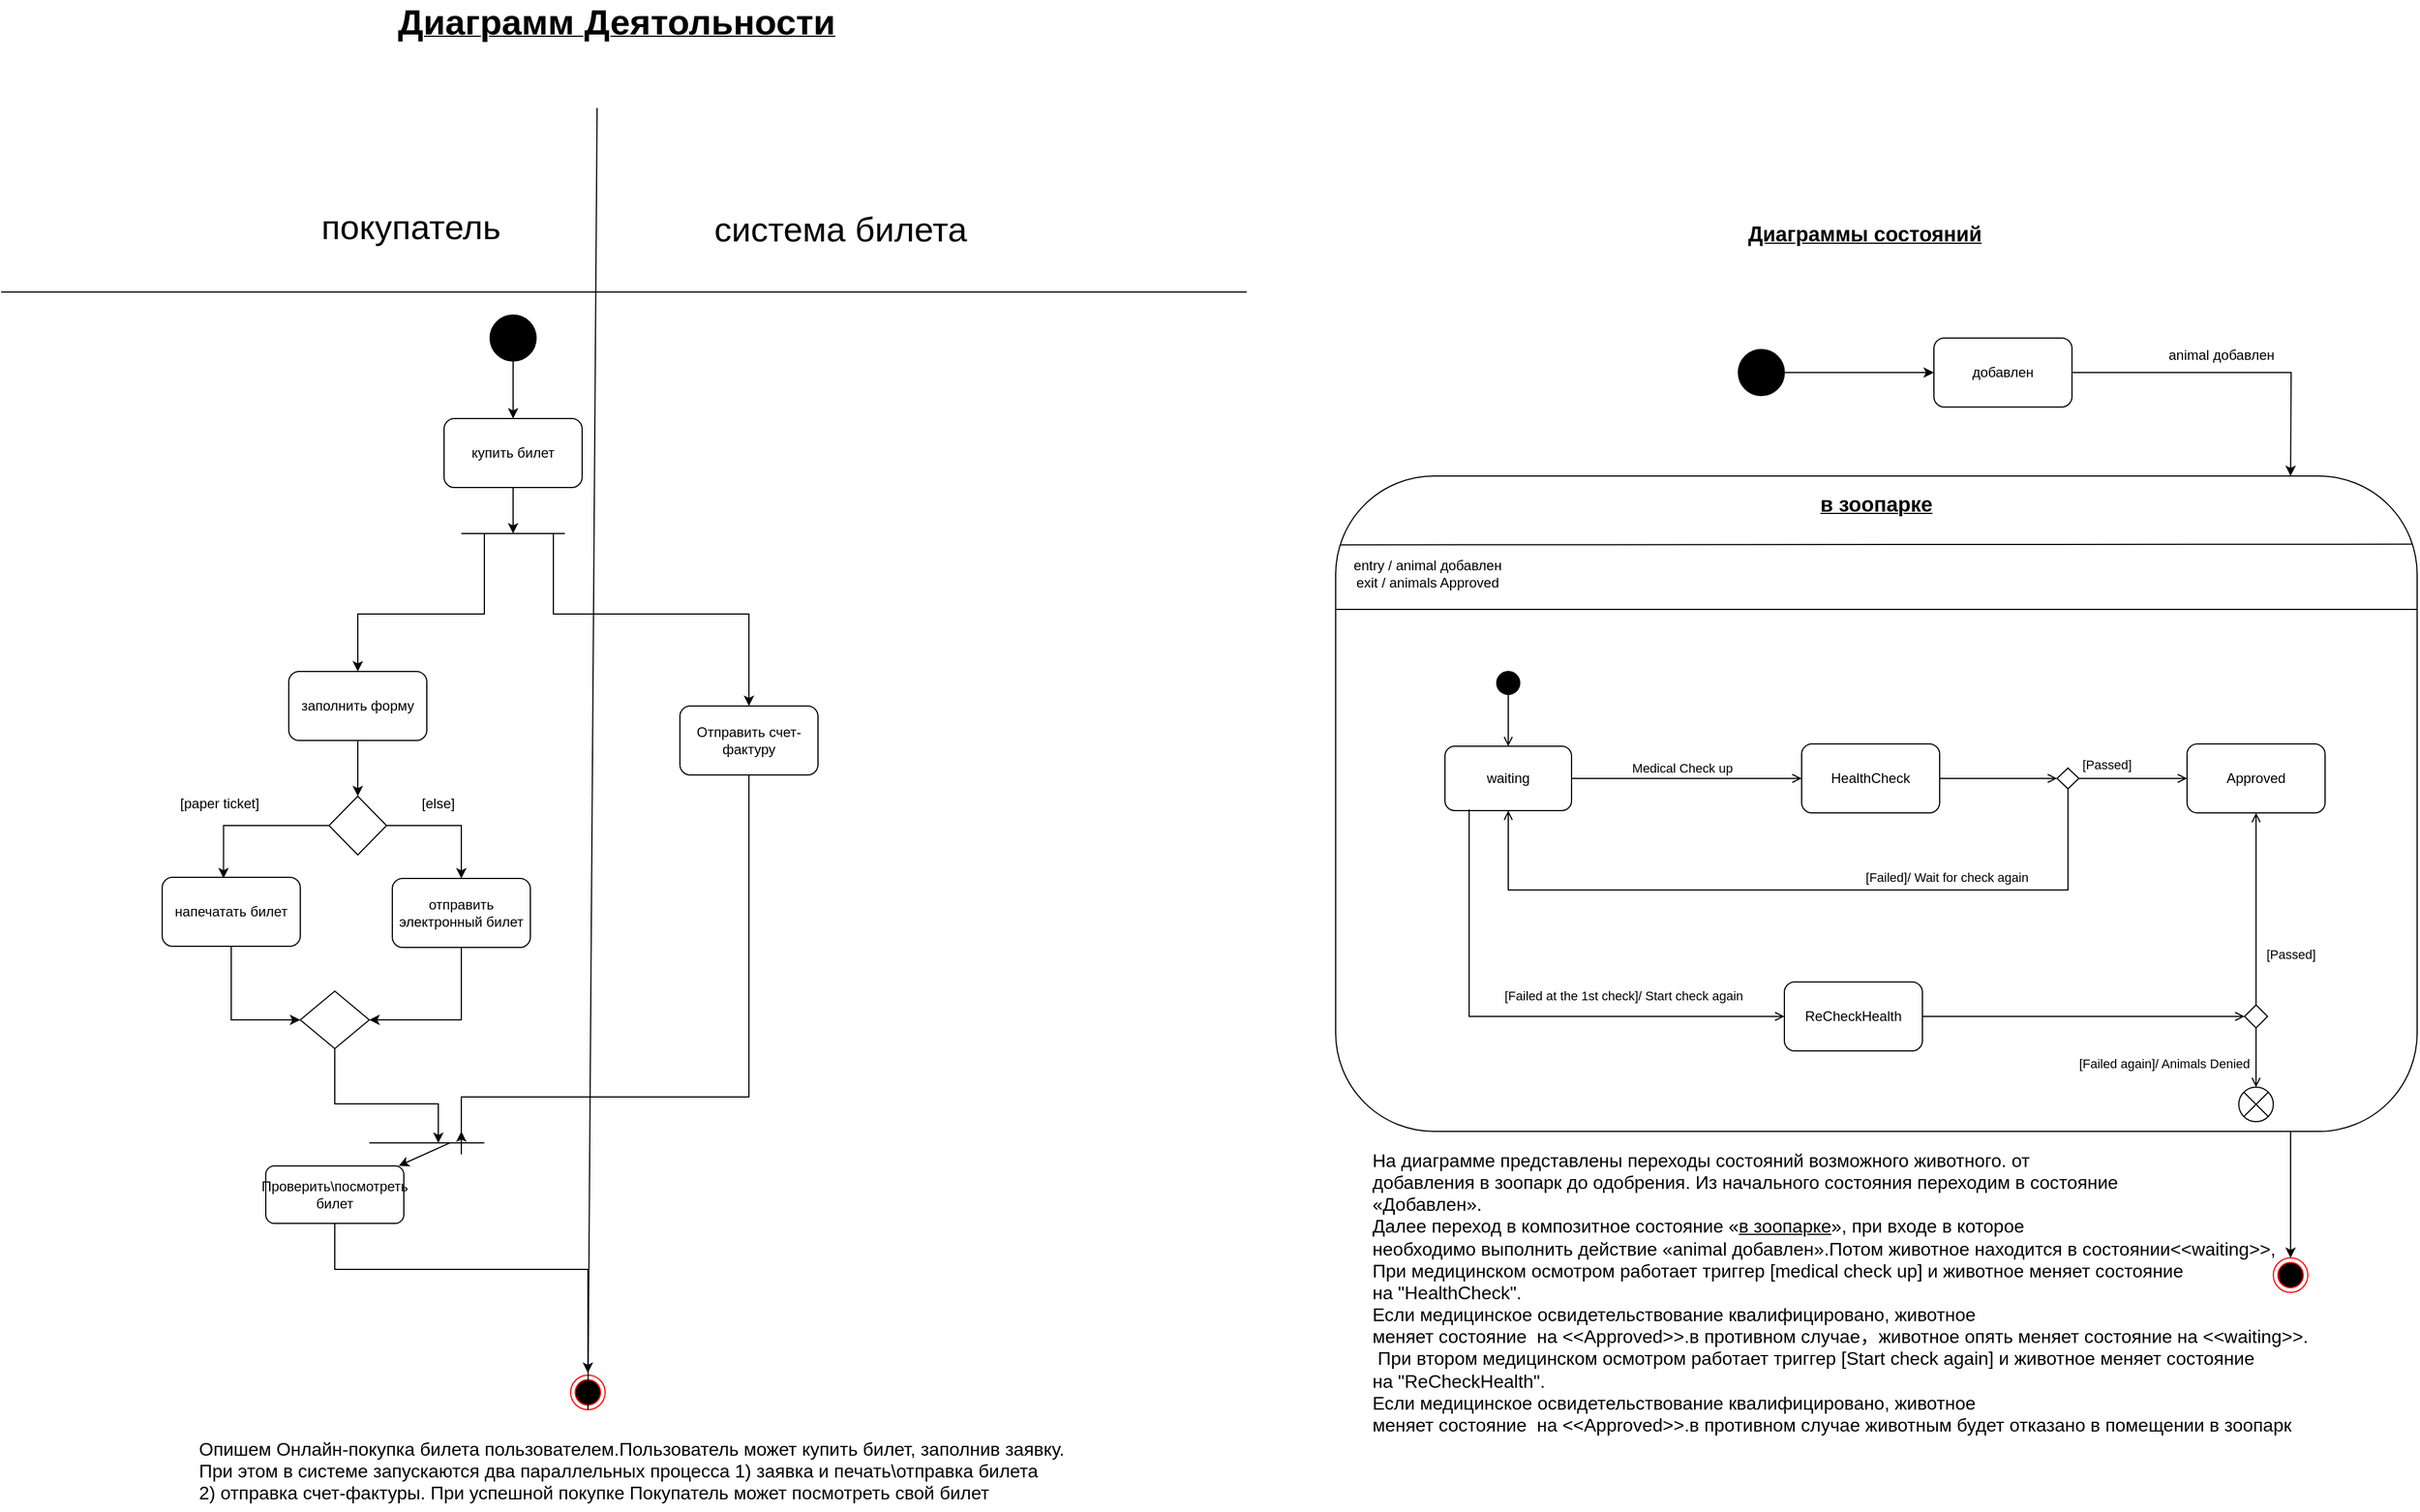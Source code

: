 <mxfile version="22.1.7" type="github">
  <diagram name="第 1 页" id="voVwN_p_-Ez1ndKQNQ08">
    <mxGraphModel dx="-667" dy="1720" grid="0" gridSize="10" guides="1" tooltips="1" connect="1" arrows="1" fold="1" page="0" pageScale="1" pageWidth="1200" pageHeight="1600" math="0" shadow="0">
      <root>
        <mxCell id="0" />
        <mxCell id="1" parent="0" />
        <mxCell id="4Vje7VqB-fqY5JdwJuJ2-1" style="edgeStyle=orthogonalEdgeStyle;rounded=0;orthogonalLoop=1;jettySize=auto;html=1;" edge="1" parent="1" source="4Vje7VqB-fqY5JdwJuJ2-2">
          <mxGeometry relative="1" as="geometry">
            <mxPoint x="2925" y="-200" as="targetPoint" />
          </mxGeometry>
        </mxCell>
        <mxCell id="4Vje7VqB-fqY5JdwJuJ2-2" value="купить билет" style="rounded=1;whiteSpace=wrap;html=1;" vertex="1" parent="1">
          <mxGeometry x="2865" y="-300" width="120" height="60" as="geometry" />
        </mxCell>
        <mxCell id="4Vje7VqB-fqY5JdwJuJ2-3" style="edgeStyle=orthogonalEdgeStyle;rounded=0;orthogonalLoop=1;jettySize=auto;html=1;entryX=0.5;entryY=0;entryDx=0;entryDy=0;" edge="1" parent="1" source="4Vje7VqB-fqY5JdwJuJ2-4" target="4Vje7VqB-fqY5JdwJuJ2-2">
          <mxGeometry relative="1" as="geometry" />
        </mxCell>
        <mxCell id="4Vje7VqB-fqY5JdwJuJ2-4" value="" style="ellipse;whiteSpace=wrap;html=1;fillColor=#000000;" vertex="1" parent="1">
          <mxGeometry x="2905" y="-390" width="40" height="40" as="geometry" />
        </mxCell>
        <mxCell id="4Vje7VqB-fqY5JdwJuJ2-5" style="edgeStyle=orthogonalEdgeStyle;rounded=0;orthogonalLoop=1;jettySize=auto;html=1;entryX=0.5;entryY=0;entryDx=0;entryDy=0;" edge="1" parent="1" target="4Vje7VqB-fqY5JdwJuJ2-8">
          <mxGeometry relative="1" as="geometry">
            <mxPoint x="2880" y="-200" as="sourcePoint" />
            <Array as="points">
              <mxPoint x="2900" y="-200" />
              <mxPoint x="2900" y="-130" />
              <mxPoint x="2790" y="-130" />
            </Array>
          </mxGeometry>
        </mxCell>
        <mxCell id="4Vje7VqB-fqY5JdwJuJ2-6" style="edgeStyle=orthogonalEdgeStyle;rounded=0;orthogonalLoop=1;jettySize=auto;html=1;entryX=0.5;entryY=0;entryDx=0;entryDy=0;" edge="1" parent="1" target="4Vje7VqB-fqY5JdwJuJ2-9">
          <mxGeometry relative="1" as="geometry">
            <mxPoint x="2960" y="-200" as="sourcePoint" />
            <Array as="points">
              <mxPoint x="3130" y="-130" />
            </Array>
          </mxGeometry>
        </mxCell>
        <mxCell id="4Vje7VqB-fqY5JdwJuJ2-7" style="edgeStyle=orthogonalEdgeStyle;rounded=0;orthogonalLoop=1;jettySize=auto;html=1;entryX=0.5;entryY=0;entryDx=0;entryDy=0;" edge="1" parent="1" source="4Vje7VqB-fqY5JdwJuJ2-8" target="4Vje7VqB-fqY5JdwJuJ2-15">
          <mxGeometry relative="1" as="geometry" />
        </mxCell>
        <mxCell id="4Vje7VqB-fqY5JdwJuJ2-8" value="заполнить форму" style="rounded=1;whiteSpace=wrap;html=1;" vertex="1" parent="1">
          <mxGeometry x="2730" y="-80" width="120" height="60" as="geometry" />
        </mxCell>
        <mxCell id="4Vje7VqB-fqY5JdwJuJ2-9" value="Отправить счет-фактуру" style="rounded=1;whiteSpace=wrap;html=1;" vertex="1" parent="1">
          <mxGeometry x="3070" y="-50" width="120" height="60" as="geometry" />
        </mxCell>
        <mxCell id="4Vje7VqB-fqY5JdwJuJ2-10" style="edgeStyle=orthogonalEdgeStyle;rounded=0;orthogonalLoop=1;jettySize=auto;html=1;entryX=0;entryY=0.5;entryDx=0;entryDy=0;" edge="1" parent="1" source="4Vje7VqB-fqY5JdwJuJ2-11" target="4Vje7VqB-fqY5JdwJuJ2-22">
          <mxGeometry relative="1" as="geometry" />
        </mxCell>
        <mxCell id="4Vje7VqB-fqY5JdwJuJ2-11" value="напечатать билет" style="rounded=1;whiteSpace=wrap;html=1;" vertex="1" parent="1">
          <mxGeometry x="2620" y="99" width="120" height="60" as="geometry" />
        </mxCell>
        <mxCell id="4Vje7VqB-fqY5JdwJuJ2-12" style="edgeStyle=orthogonalEdgeStyle;rounded=0;orthogonalLoop=1;jettySize=auto;html=1;exitX=0.5;exitY=1;exitDx=0;exitDy=0;" edge="1" parent="1" source="4Vje7VqB-fqY5JdwJuJ2-9">
          <mxGeometry relative="1" as="geometry">
            <mxPoint x="2880" y="320" as="targetPoint" />
            <Array as="points">
              <mxPoint x="3130" y="290" />
              <mxPoint x="2880" y="290" />
              <mxPoint x="2880" y="340" />
            </Array>
            <mxPoint x="3130" y="202" as="sourcePoint" />
          </mxGeometry>
        </mxCell>
        <mxCell id="4Vje7VqB-fqY5JdwJuJ2-13" value="" style="endArrow=none;html=1;rounded=0;" edge="1" parent="1">
          <mxGeometry width="50" height="50" relative="1" as="geometry">
            <mxPoint x="2880" y="-200" as="sourcePoint" />
            <mxPoint x="2970" y="-200" as="targetPoint" />
          </mxGeometry>
        </mxCell>
        <mxCell id="4Vje7VqB-fqY5JdwJuJ2-14" style="edgeStyle=orthogonalEdgeStyle;rounded=0;orthogonalLoop=1;jettySize=auto;html=1;" edge="1" parent="1" source="4Vje7VqB-fqY5JdwJuJ2-15" target="4Vje7VqB-fqY5JdwJuJ2-18">
          <mxGeometry relative="1" as="geometry" />
        </mxCell>
        <mxCell id="4Vje7VqB-fqY5JdwJuJ2-15" value="" style="rhombus;whiteSpace=wrap;html=1;" vertex="1" parent="1">
          <mxGeometry x="2765" y="28.5" width="50" height="51" as="geometry" />
        </mxCell>
        <mxCell id="4Vje7VqB-fqY5JdwJuJ2-16" style="edgeStyle=orthogonalEdgeStyle;rounded=0;orthogonalLoop=1;jettySize=auto;html=1;entryX=0.444;entryY=0.014;entryDx=0;entryDy=0;entryPerimeter=0;" edge="1" parent="1" source="4Vje7VqB-fqY5JdwJuJ2-15" target="4Vje7VqB-fqY5JdwJuJ2-11">
          <mxGeometry relative="1" as="geometry" />
        </mxCell>
        <mxCell id="4Vje7VqB-fqY5JdwJuJ2-17" style="edgeStyle=orthogonalEdgeStyle;rounded=0;orthogonalLoop=1;jettySize=auto;html=1;entryX=1;entryY=0.5;entryDx=0;entryDy=0;" edge="1" parent="1" source="4Vje7VqB-fqY5JdwJuJ2-18" target="4Vje7VqB-fqY5JdwJuJ2-22">
          <mxGeometry relative="1" as="geometry">
            <Array as="points">
              <mxPoint x="2880" y="223" />
            </Array>
          </mxGeometry>
        </mxCell>
        <mxCell id="4Vje7VqB-fqY5JdwJuJ2-18" value="отправить электронный билет" style="rounded=1;whiteSpace=wrap;html=1;" vertex="1" parent="1">
          <mxGeometry x="2820" y="100" width="120" height="60" as="geometry" />
        </mxCell>
        <mxCell id="4Vje7VqB-fqY5JdwJuJ2-19" value="[paper ticket]" style="text;html=1;strokeColor=none;fillColor=none;align=center;verticalAlign=middle;whiteSpace=wrap;rounded=0;" vertex="1" parent="1">
          <mxGeometry x="2630" y="20" width="80" height="30" as="geometry" />
        </mxCell>
        <mxCell id="4Vje7VqB-fqY5JdwJuJ2-20" value="[else]" style="text;html=1;strokeColor=none;fillColor=none;align=center;verticalAlign=middle;whiteSpace=wrap;rounded=0;" vertex="1" parent="1">
          <mxGeometry x="2830" y="20" width="60" height="30" as="geometry" />
        </mxCell>
        <mxCell id="4Vje7VqB-fqY5JdwJuJ2-21" style="edgeStyle=orthogonalEdgeStyle;rounded=0;orthogonalLoop=1;jettySize=auto;html=1;" edge="1" parent="1">
          <mxGeometry relative="1" as="geometry">
            <mxPoint x="2860" y="330" as="targetPoint" />
            <Array as="points">
              <mxPoint x="2770" y="296" />
              <mxPoint x="2860" y="296" />
            </Array>
            <mxPoint x="2770" y="245.75" as="sourcePoint" />
          </mxGeometry>
        </mxCell>
        <mxCell id="4Vje7VqB-fqY5JdwJuJ2-22" value="" style="rhombus;whiteSpace=wrap;html=1;" vertex="1" parent="1">
          <mxGeometry x="2740" y="198" width="60" height="50" as="geometry" />
        </mxCell>
        <mxCell id="4Vje7VqB-fqY5JdwJuJ2-23" value="" style="endArrow=none;html=1;rounded=0;" edge="1" parent="1">
          <mxGeometry width="50" height="50" relative="1" as="geometry">
            <mxPoint x="2800" y="330" as="sourcePoint" />
            <mxPoint x="2900" y="330" as="targetPoint" />
          </mxGeometry>
        </mxCell>
        <mxCell id="4Vje7VqB-fqY5JdwJuJ2-24" style="edgeStyle=orthogonalEdgeStyle;rounded=0;orthogonalLoop=1;jettySize=auto;html=1;exitX=0.5;exitY=1;exitDx=0;exitDy=0;" edge="1" parent="1" source="4Vje7VqB-fqY5JdwJuJ2-25">
          <mxGeometry relative="1" as="geometry">
            <mxPoint x="2990" y="530" as="targetPoint" />
            <mxPoint x="2770" y="430" as="sourcePoint" />
            <Array as="points">
              <mxPoint x="2770" y="440" />
              <mxPoint x="2990" y="440" />
            </Array>
          </mxGeometry>
        </mxCell>
        <mxCell id="4Vje7VqB-fqY5JdwJuJ2-25" value="Проверить\посмотреть билет" style="rounded=1;whiteSpace=wrap;html=1;" vertex="1" parent="1">
          <mxGeometry x="2710" y="350" width="120" height="50" as="geometry" />
        </mxCell>
        <mxCell id="4Vje7VqB-fqY5JdwJuJ2-26" value="" style="endArrow=classic;html=1;rounded=0;" edge="1" parent="1" target="4Vje7VqB-fqY5JdwJuJ2-25">
          <mxGeometry width="50" height="50" relative="1" as="geometry">
            <mxPoint x="2870" y="330" as="sourcePoint" />
            <mxPoint x="2994" y="425.17" as="targetPoint" />
          </mxGeometry>
        </mxCell>
        <mxCell id="4Vje7VqB-fqY5JdwJuJ2-27" value="" style="ellipse;html=1;shape=endState;fillColor=#000000;strokeColor=#ff0000;" vertex="1" parent="1">
          <mxGeometry x="2975" y="532" width="30" height="30" as="geometry" />
        </mxCell>
        <mxCell id="4Vje7VqB-fqY5JdwJuJ2-28" style="edgeStyle=orthogonalEdgeStyle;rounded=0;orthogonalLoop=1;jettySize=auto;html=1;entryX=0.5;entryY=0;entryDx=0;entryDy=0;" edge="1" parent="1" source="4Vje7VqB-fqY5JdwJuJ2-29" target="4Vje7VqB-fqY5JdwJuJ2-51">
          <mxGeometry relative="1" as="geometry">
            <Array as="points">
              <mxPoint x="4470" y="370" />
              <mxPoint x="4470" y="370" />
            </Array>
            <mxPoint x="4430" y="410" as="targetPoint" />
          </mxGeometry>
        </mxCell>
        <mxCell id="4Vje7VqB-fqY5JdwJuJ2-29" value="" style="rounded=1;whiteSpace=wrap;html=1;" vertex="1" parent="1">
          <mxGeometry x="3640" y="-250" width="940" height="570" as="geometry" />
        </mxCell>
        <mxCell id="4Vje7VqB-fqY5JdwJuJ2-30" style="edgeStyle=orthogonalEdgeStyle;rounded=0;orthogonalLoop=1;jettySize=auto;html=1;endArrow=open;endFill=0;" edge="1" parent="1" source="4Vje7VqB-fqY5JdwJuJ2-32" target="4Vje7VqB-fqY5JdwJuJ2-39">
          <mxGeometry relative="1" as="geometry" />
        </mxCell>
        <mxCell id="4Vje7VqB-fqY5JdwJuJ2-31" value="Medical Check up" style="edgeLabel;html=1;align=center;verticalAlign=middle;resizable=0;points=[];" connectable="0" vertex="1" parent="4Vje7VqB-fqY5JdwJuJ2-30">
          <mxGeometry x="0.056" y="-3" relative="1" as="geometry">
            <mxPoint x="-10" y="-12" as="offset" />
          </mxGeometry>
        </mxCell>
        <mxCell id="4Vje7VqB-fqY5JdwJuJ2-32" value="waiting" style="rounded=1;whiteSpace=wrap;html=1;" vertex="1" parent="1">
          <mxGeometry x="3735" y="-15" width="110" height="56" as="geometry" />
        </mxCell>
        <mxCell id="4Vje7VqB-fqY5JdwJuJ2-33" style="edgeStyle=orthogonalEdgeStyle;rounded=0;orthogonalLoop=1;jettySize=auto;html=1;" edge="1" parent="1" source="4Vje7VqB-fqY5JdwJuJ2-34">
          <mxGeometry relative="1" as="geometry">
            <mxPoint x="4470" y="-250" as="targetPoint" />
          </mxGeometry>
        </mxCell>
        <mxCell id="4Vje7VqB-fqY5JdwJuJ2-34" value="добавлен" style="rounded=1;whiteSpace=wrap;html=1;" vertex="1" parent="1">
          <mxGeometry x="4160" y="-370" width="120" height="60" as="geometry" />
        </mxCell>
        <mxCell id="4Vje7VqB-fqY5JdwJuJ2-35" style="edgeStyle=orthogonalEdgeStyle;rounded=0;orthogonalLoop=1;jettySize=auto;html=1;entryX=0;entryY=0.5;entryDx=0;entryDy=0;" edge="1" parent="1" source="4Vje7VqB-fqY5JdwJuJ2-36" target="4Vje7VqB-fqY5JdwJuJ2-34">
          <mxGeometry relative="1" as="geometry" />
        </mxCell>
        <mxCell id="4Vje7VqB-fqY5JdwJuJ2-36" value="" style="ellipse;whiteSpace=wrap;html=1;fillColor=#000000;" vertex="1" parent="1">
          <mxGeometry x="3990" y="-360" width="40" height="40" as="geometry" />
        </mxCell>
        <mxCell id="4Vje7VqB-fqY5JdwJuJ2-37" value="&lt;b&gt;&lt;u&gt;&lt;font style=&quot;font-size: 18px;&quot;&gt;в зоопарке&lt;/font&gt;&lt;/u&gt;&lt;/b&gt;" style="text;html=1;strokeColor=none;fillColor=none;align=center;verticalAlign=middle;whiteSpace=wrap;rounded=0;" vertex="1" parent="1">
          <mxGeometry x="4045" y="-240" width="130" height="30" as="geometry" />
        </mxCell>
        <mxCell id="4Vje7VqB-fqY5JdwJuJ2-38" style="edgeStyle=orthogonalEdgeStyle;rounded=0;orthogonalLoop=1;jettySize=auto;html=1;endArrow=open;endFill=0;" edge="1" parent="1" source="4Vje7VqB-fqY5JdwJuJ2-39" target="4Vje7VqB-fqY5JdwJuJ2-42">
          <mxGeometry relative="1" as="geometry" />
        </mxCell>
        <mxCell id="4Vje7VqB-fqY5JdwJuJ2-39" value="HealthCheck" style="rounded=1;whiteSpace=wrap;html=1;" vertex="1" parent="1">
          <mxGeometry x="4045" y="-17" width="120" height="60" as="geometry" />
        </mxCell>
        <mxCell id="4Vje7VqB-fqY5JdwJuJ2-40" style="edgeStyle=orthogonalEdgeStyle;rounded=0;orthogonalLoop=1;jettySize=auto;html=1;entryX=0.5;entryY=1;entryDx=0;entryDy=0;endArrow=open;endFill=0;" edge="1" parent="1" source="4Vje7VqB-fqY5JdwJuJ2-42" target="4Vje7VqB-fqY5JdwJuJ2-32">
          <mxGeometry relative="1" as="geometry">
            <Array as="points">
              <mxPoint x="4276" y="110" />
              <mxPoint x="3790" y="110" />
            </Array>
          </mxGeometry>
        </mxCell>
        <mxCell id="4Vje7VqB-fqY5JdwJuJ2-41" value="[Failed]/ Wait for check again" style="edgeLabel;html=1;align=center;verticalAlign=middle;resizable=0;points=[];" connectable="0" vertex="1" parent="4Vje7VqB-fqY5JdwJuJ2-40">
          <mxGeometry x="-0.58" y="-2" relative="1" as="geometry">
            <mxPoint x="-59" y="-9" as="offset" />
          </mxGeometry>
        </mxCell>
        <mxCell id="4Vje7VqB-fqY5JdwJuJ2-42" value="" style="rhombus;whiteSpace=wrap;html=1;" vertex="1" parent="1">
          <mxGeometry x="4267" y="4" width="19" height="18" as="geometry" />
        </mxCell>
        <mxCell id="4Vje7VqB-fqY5JdwJuJ2-43" style="edgeStyle=orthogonalEdgeStyle;rounded=0;orthogonalLoop=1;jettySize=auto;html=1;entryX=0;entryY=0.5;entryDx=0;entryDy=0;endArrow=open;endFill=0;" edge="1" parent="1" target="4Vje7VqB-fqY5JdwJuJ2-46">
          <mxGeometry relative="1" as="geometry">
            <mxPoint x="3756" y="40" as="sourcePoint" />
            <mxPoint x="3756" y="200" as="targetPoint" />
            <Array as="points">
              <mxPoint x="3756" y="220" />
            </Array>
          </mxGeometry>
        </mxCell>
        <mxCell id="4Vje7VqB-fqY5JdwJuJ2-44" value="[Failed at the 1st check]/ Start check again" style="edgeLabel;html=1;align=center;verticalAlign=middle;resizable=0;points=[];" connectable="0" vertex="1" parent="4Vje7VqB-fqY5JdwJuJ2-43">
          <mxGeometry x="0.327" y="-1" relative="1" as="geometry">
            <mxPoint x="13" y="-19" as="offset" />
          </mxGeometry>
        </mxCell>
        <mxCell id="4Vje7VqB-fqY5JdwJuJ2-45" style="edgeStyle=orthogonalEdgeStyle;rounded=0;orthogonalLoop=1;jettySize=auto;html=1;entryX=0;entryY=0.5;entryDx=0;entryDy=0;endArrow=open;endFill=0;" edge="1" parent="1" source="4Vje7VqB-fqY5JdwJuJ2-46" target="4Vje7VqB-fqY5JdwJuJ2-50">
          <mxGeometry relative="1" as="geometry" />
        </mxCell>
        <mxCell id="4Vje7VqB-fqY5JdwJuJ2-46" value="ReCheckHealth" style="rounded=1;whiteSpace=wrap;html=1;" vertex="1" parent="1">
          <mxGeometry x="4030" y="190" width="120" height="60" as="geometry" />
        </mxCell>
        <mxCell id="4Vje7VqB-fqY5JdwJuJ2-47" value="Approved" style="rounded=1;whiteSpace=wrap;html=1;" vertex="1" parent="1">
          <mxGeometry x="4380" y="-17" width="120" height="60" as="geometry" />
        </mxCell>
        <mxCell id="4Vje7VqB-fqY5JdwJuJ2-48" style="edgeStyle=orthogonalEdgeStyle;rounded=0;orthogonalLoop=1;jettySize=auto;html=1;endArrow=open;endFill=0;" edge="1" parent="1" source="4Vje7VqB-fqY5JdwJuJ2-50" target="4Vje7VqB-fqY5JdwJuJ2-47">
          <mxGeometry relative="1" as="geometry" />
        </mxCell>
        <mxCell id="4Vje7VqB-fqY5JdwJuJ2-49" value="[Passed]" style="edgeLabel;html=1;align=center;verticalAlign=middle;resizable=0;points=[];" connectable="0" vertex="1" parent="4Vje7VqB-fqY5JdwJuJ2-48">
          <mxGeometry x="-0.469" y="-2" relative="1" as="geometry">
            <mxPoint x="28" as="offset" />
          </mxGeometry>
        </mxCell>
        <mxCell id="4Vje7VqB-fqY5JdwJuJ2-50" value="" style="rhombus;whiteSpace=wrap;html=1;" vertex="1" parent="1">
          <mxGeometry x="4430" y="210" width="20" height="20" as="geometry" />
        </mxCell>
        <mxCell id="4Vje7VqB-fqY5JdwJuJ2-51" value="" style="ellipse;html=1;shape=endState;fillColor=#000000;strokeColor=#ff0000;" vertex="1" parent="1">
          <mxGeometry x="4455" y="430" width="30" height="30" as="geometry" />
        </mxCell>
        <mxCell id="4Vje7VqB-fqY5JdwJuJ2-52" value="animal добавлен" style="text;html=1;strokeColor=none;fillColor=none;align=center;verticalAlign=middle;whiteSpace=wrap;rounded=0;" vertex="1" parent="1">
          <mxGeometry x="4360" y="-370" width="100" height="30" as="geometry" />
        </mxCell>
        <mxCell id="4Vje7VqB-fqY5JdwJuJ2-53" value="[Passed]" style="html=1;verticalAlign=bottom;labelBackgroundColor=none;endArrow=open;endFill=0;rounded=0;exitX=1;exitY=0.5;exitDx=0;exitDy=0;entryX=0;entryY=0.5;entryDx=0;entryDy=0;" edge="1" parent="1" source="4Vje7VqB-fqY5JdwJuJ2-42" target="4Vje7VqB-fqY5JdwJuJ2-47">
          <mxGeometry x="-0.489" y="3" width="160" relative="1" as="geometry">
            <mxPoint x="4210" y="-59" as="sourcePoint" />
            <mxPoint x="4370" y="-59" as="targetPoint" />
            <mxPoint as="offset" />
          </mxGeometry>
        </mxCell>
        <mxCell id="4Vje7VqB-fqY5JdwJuJ2-54" value="" style="shape=sumEllipse;perimeter=ellipsePerimeter;html=1;backgroundOutline=1;" vertex="1" parent="1">
          <mxGeometry x="4425" y="281.5" width="30" height="30" as="geometry" />
        </mxCell>
        <mxCell id="4Vje7VqB-fqY5JdwJuJ2-55" value="[Failed again]/ Animals Denied" style="html=1;verticalAlign=bottom;labelBackgroundColor=none;endArrow=open;endFill=0;rounded=0;exitX=0.5;exitY=1;exitDx=0;exitDy=0;entryX=0.5;entryY=0;entryDx=0;entryDy=0;" edge="1" parent="1" source="4Vje7VqB-fqY5JdwJuJ2-50" target="4Vje7VqB-fqY5JdwJuJ2-54">
          <mxGeometry x="0.553" y="-80" width="160" relative="1" as="geometry">
            <mxPoint x="4230" y="270" as="sourcePoint" />
            <mxPoint x="4390" y="270" as="targetPoint" />
            <mxPoint as="offset" />
          </mxGeometry>
        </mxCell>
        <mxCell id="4Vje7VqB-fqY5JdwJuJ2-56" value="" style="endArrow=none;html=1;rounded=0;entryX=0.996;entryY=0.104;entryDx=0;entryDy=0;entryPerimeter=0;exitX=0.004;exitY=0.105;exitDx=0;exitDy=0;exitPerimeter=0;" edge="1" parent="1" source="4Vje7VqB-fqY5JdwJuJ2-29" target="4Vje7VqB-fqY5JdwJuJ2-29">
          <mxGeometry width="50" height="50" relative="1" as="geometry">
            <mxPoint x="3650" y="-190" as="sourcePoint" />
            <mxPoint x="3900" y="-180" as="targetPoint" />
          </mxGeometry>
        </mxCell>
        <mxCell id="4Vje7VqB-fqY5JdwJuJ2-57" value="" style="ellipse;fillColor=strokeColor;html=1;" vertex="1" parent="1">
          <mxGeometry x="3780" y="-80" width="20" height="20" as="geometry" />
        </mxCell>
        <mxCell id="4Vje7VqB-fqY5JdwJuJ2-58" value="" style="endArrow=open;html=1;rounded=0;align=center;verticalAlign=bottom;endFill=0;labelBackgroundColor=none;exitX=0.5;exitY=1;exitDx=0;exitDy=0;" edge="1" parent="1" source="4Vje7VqB-fqY5JdwJuJ2-57" target="4Vje7VqB-fqY5JdwJuJ2-32">
          <mxGeometry relative="1" as="geometry">
            <mxPoint x="3860" y="10" as="sourcePoint" />
            <mxPoint x="4020" y="10" as="targetPoint" />
          </mxGeometry>
        </mxCell>
        <mxCell id="4Vje7VqB-fqY5JdwJuJ2-59" value="" style="resizable=0;html=1;align=center;verticalAlign=top;labelBackgroundColor=none;" connectable="0" vertex="1" parent="4Vje7VqB-fqY5JdwJuJ2-58">
          <mxGeometry relative="1" as="geometry" />
        </mxCell>
        <mxCell id="4Vje7VqB-fqY5JdwJuJ2-60" value="entry / animal добавлен&lt;br&gt;exit / animals Approved" style="text;html=1;strokeColor=none;fillColor=none;align=center;verticalAlign=middle;whiteSpace=wrap;rounded=0;" vertex="1" parent="1">
          <mxGeometry x="3650" y="-180" width="140" height="30" as="geometry" />
        </mxCell>
        <mxCell id="4Vje7VqB-fqY5JdwJuJ2-61" value="" style="endArrow=none;html=1;endSize=12;startArrow=none;startSize=14;startFill=0;edgeStyle=orthogonalEdgeStyle;align=center;verticalAlign=bottom;endFill=0;rounded=0;" edge="1" parent="1">
          <mxGeometry y="3" relative="1" as="geometry">
            <mxPoint x="3640" y="-134" as="sourcePoint" />
            <mxPoint x="4580" y="-134" as="targetPoint" />
          </mxGeometry>
        </mxCell>
        <mxCell id="4Vje7VqB-fqY5JdwJuJ2-62" value="&lt;b&gt;&lt;u&gt;&lt;font style=&quot;font-size: 31px;&quot;&gt;Диаграмм Деятольности&lt;/font&gt;&lt;/u&gt;&lt;/b&gt;" style="text;html=1;strokeColor=none;fillColor=none;align=center;verticalAlign=middle;whiteSpace=wrap;rounded=0;" vertex="1" parent="1">
          <mxGeometry x="2790" y="-660" width="450" height="30" as="geometry" />
        </mxCell>
        <mxCell id="4Vje7VqB-fqY5JdwJuJ2-63" value="&lt;font style=&quot;font-size: 18px;&quot;&gt;&lt;u&gt;&lt;b&gt;Диаграммы состояний&lt;/b&gt;&lt;/u&gt;&lt;/font&gt;" style="text;html=1;strokeColor=none;fillColor=none;align=center;verticalAlign=middle;whiteSpace=wrap;rounded=0;" vertex="1" parent="1">
          <mxGeometry x="3940" y="-475" width="320" height="30" as="geometry" />
        </mxCell>
        <mxCell id="4Vje7VqB-fqY5JdwJuJ2-64" value="" style="endArrow=none;html=1;rounded=0;fontSize=12;startSize=8;endSize=8;curved=1;entryX=0.5;entryY=1;entryDx=0;entryDy=0;" edge="1" parent="1" target="4Vje7VqB-fqY5JdwJuJ2-27">
          <mxGeometry width="50" height="50" relative="1" as="geometry">
            <mxPoint x="2998" y="-570" as="sourcePoint" />
            <mxPoint x="2998" y="343.5" as="targetPoint" />
          </mxGeometry>
        </mxCell>
        <mxCell id="4Vje7VqB-fqY5JdwJuJ2-65" value="" style="endArrow=none;html=1;rounded=0;fontSize=12;startSize=8;endSize=8;curved=1;" edge="1" parent="1">
          <mxGeometry width="50" height="50" relative="1" as="geometry">
            <mxPoint x="2480" y="-410" as="sourcePoint" />
            <mxPoint x="3562.727" y="-410" as="targetPoint" />
          </mxGeometry>
        </mxCell>
        <mxCell id="4Vje7VqB-fqY5JdwJuJ2-66" value="&lt;font style=&quot;font-size: 30px;&quot;&gt;покупатель&amp;nbsp;&lt;/font&gt;" style="text;html=1;align=center;verticalAlign=middle;resizable=0;points=[];autosize=1;strokeColor=none;fillColor=none;fontSize=16;" vertex="1" parent="1">
          <mxGeometry x="2745" y="-492" width="190" height="50" as="geometry" />
        </mxCell>
        <mxCell id="4Vje7VqB-fqY5JdwJuJ2-67" value="&lt;font style=&quot;font-size: 30px;&quot;&gt;&amp;nbsp;система билета&lt;/font&gt;" style="text;html=1;align=center;verticalAlign=middle;resizable=0;points=[];autosize=1;strokeColor=none;fillColor=none;fontSize=16;" vertex="1" parent="1">
          <mxGeometry x="3080" y="-490" width="250" height="50" as="geometry" />
        </mxCell>
        <mxCell id="4Vje7VqB-fqY5JdwJuJ2-68" value="Опишем&amp;nbsp;Онлайн-покупка билета пользователем.Пользователь может купить билет,&amp;nbsp;заполнив заявку. &lt;br&gt;При этом в системе запускаются два параллельных процесса 1) заявка и печать\отправка билета&lt;br&gt;2) отправка счет-фактуры. При успешной покупке Покупатель может посмотреть свой билет" style="text;html=1;align=left;verticalAlign=middle;resizable=0;points=[];autosize=1;strokeColor=none;fillColor=none;fontSize=16;" vertex="1" parent="1">
          <mxGeometry x="2650" y="580" width="780" height="70" as="geometry" />
        </mxCell>
        <mxCell id="4Vje7VqB-fqY5JdwJuJ2-69" value="На диаграмме представлены переходы состояний возможного животного.&amp;nbsp;от&amp;nbsp;&lt;span style=&quot;background-color: initial;&quot;&gt;&lt;/span&gt;&lt;div&gt;добавления в зоопарк до одобрения.&amp;nbsp;Из начального состояния переходим в состояние&amp;nbsp;&lt;/div&gt;&lt;div&gt;«Добавлен».&amp;nbsp;&lt;br&gt;&lt;/div&gt;&lt;div&gt;Далее переход в композитное состояние «&lt;span style=&quot;border-color: var(--border-color); text-align: center;&quot;&gt;&lt;u style=&quot;border-color: var(--border-color);&quot;&gt;&lt;font style=&quot;border-color: var(--border-color); font-size: 16px;&quot;&gt;в зоопарке&lt;/font&gt;&lt;/u&gt;&lt;/span&gt;»,&amp;nbsp;при входе в которое&amp;nbsp;&lt;br&gt;&lt;/div&gt;&lt;div&gt;необходимо выполнить действие «animal добавлен».Потом животное находится в состоянии&amp;lt;&amp;lt;waiting&amp;gt;&amp;gt;,&lt;/div&gt;&lt;div&gt;&lt;div&gt;При медицинском осмотром работает триггер [medical check up] и животное меняет состояние&amp;nbsp;&lt;/div&gt;&lt;div&gt;на &quot;HealthCheck&lt;span style=&quot;background-color: initial;&quot;&gt;&quot;.&lt;/span&gt;&lt;/div&gt;&lt;/div&gt;&lt;div&gt;Если медицинское освидетельствование квалифицировано, животное&amp;nbsp;&lt;br&gt;&lt;/div&gt;меняет состояние&amp;nbsp; на &amp;lt;&amp;lt;Approved&amp;gt;&amp;gt;.в противном случае，животное опять меняет состояние на &amp;lt;&amp;lt;waiting&amp;gt;&amp;gt;.&lt;br&gt;&amp;nbsp;При втором медицинском осмотром работает триггер [Start check again] и животное меняет состояние&amp;nbsp;&lt;div style=&quot;border-color: var(--border-color);&quot;&gt;на &quot;ReCheckHealth&quot;.&lt;/div&gt;&lt;div style=&quot;border-color: var(--border-color);&quot;&gt;&lt;div style=&quot;border-color: var(--border-color);&quot;&gt;Если медицинское освидетельствование квалифицировано, животное&amp;nbsp;&lt;br style=&quot;border-color: var(--border-color);&quot;&gt;&lt;/div&gt;меняет состояние&amp;nbsp; на &amp;lt;&amp;lt;Approved&amp;gt;&amp;gt;.в противном случае животным будет отказано в помещении в зоопарк&lt;br&gt;&lt;/div&gt;" style="text;html=1;align=left;verticalAlign=middle;resizable=0;points=[];autosize=1;strokeColor=none;fillColor=none;fontSize=16;" vertex="1" parent="1">
          <mxGeometry x="3670" y="330" width="840" height="260" as="geometry" />
        </mxCell>
      </root>
    </mxGraphModel>
  </diagram>
</mxfile>
